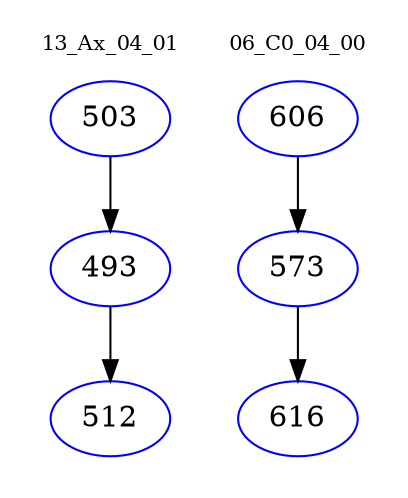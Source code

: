 digraph{
subgraph cluster_0 {
color = white
label = "13_Ax_04_01";
fontsize=10;
T0_503 [label="503", color="blue"]
T0_503 -> T0_493 [color="black"]
T0_493 [label="493", color="blue"]
T0_493 -> T0_512 [color="black"]
T0_512 [label="512", color="blue"]
}
subgraph cluster_1 {
color = white
label = "06_C0_04_00";
fontsize=10;
T1_606 [label="606", color="blue"]
T1_606 -> T1_573 [color="black"]
T1_573 [label="573", color="blue"]
T1_573 -> T1_616 [color="black"]
T1_616 [label="616", color="blue"]
}
}
